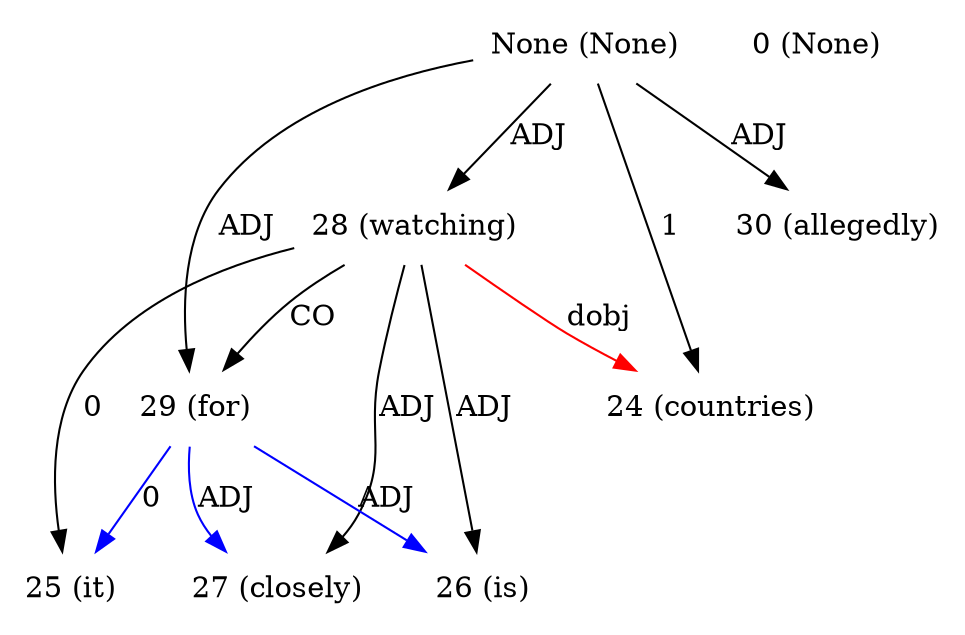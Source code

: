 digraph G{
edge [dir=forward]
node [shape=plaintext]

None [label="None (None)"]
None -> 28 [label="ADJ"]
None -> 29 [label="ADJ"]
None [label="None (None)"]
None -> 24 [label="1"]
None [label="None (None)"]
None -> 30 [label="ADJ"]
0 [label="0 (None)"]
24 [label="24 (countries)"]
28 -> 24 [label="dobj", color="red"]
25 [label="25 (it)"]
26 [label="26 (is)"]
27 [label="27 (closely)"]
28 [label="28 (watching)"]
28 -> 29 [label="CO"]
28 -> 25 [label="0"]
28 -> 26 [label="ADJ"]
28 -> 27 [label="ADJ"]
29 [label="29 (for)"]
29 -> 25 [label="0", color="blue"]
29 -> 26 [label="ADJ", color="blue"]
29 -> 27 [label="ADJ", color="blue"]
30 [label="30 (allegedly)"]
}
